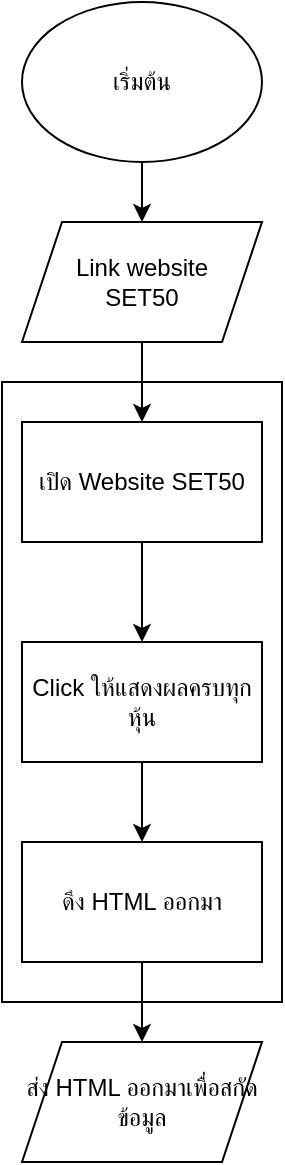 <mxfile version="22.0.1" type="github">
  <diagram name="Page-1" id="z79d51Ybedijs8ZLjOTR">
    <mxGraphModel dx="1002" dy="569" grid="1" gridSize="10" guides="1" tooltips="1" connect="1" arrows="1" fold="1" page="1" pageScale="1" pageWidth="850" pageHeight="1100" math="0" shadow="0">
      <root>
        <mxCell id="0" />
        <mxCell id="1" parent="0" />
        <mxCell id="hEN5tcbq8w8zBthy9bES-16" value="" style="rounded=0;whiteSpace=wrap;html=1;" vertex="1" parent="1">
          <mxGeometry x="10" y="190" width="140" height="310" as="geometry" />
        </mxCell>
        <mxCell id="hEN5tcbq8w8zBthy9bES-3" style="edgeStyle=orthogonalEdgeStyle;rounded=0;orthogonalLoop=1;jettySize=auto;html=1;exitX=0.5;exitY=1;exitDx=0;exitDy=0;" edge="1" parent="1" source="hEN5tcbq8w8zBthy9bES-1" target="hEN5tcbq8w8zBthy9bES-7">
          <mxGeometry relative="1" as="geometry">
            <mxPoint x="80" y="100" as="targetPoint" />
          </mxGeometry>
        </mxCell>
        <mxCell id="hEN5tcbq8w8zBthy9bES-1" value="เริ่มต้น" style="ellipse;whiteSpace=wrap;html=1;" vertex="1" parent="1">
          <mxGeometry x="20" width="120" height="80" as="geometry" />
        </mxCell>
        <mxCell id="hEN5tcbq8w8zBthy9bES-10" value="" style="edgeStyle=orthogonalEdgeStyle;rounded=0;orthogonalLoop=1;jettySize=auto;html=1;" edge="1" parent="1" source="hEN5tcbq8w8zBthy9bES-4" target="hEN5tcbq8w8zBthy9bES-9">
          <mxGeometry relative="1" as="geometry" />
        </mxCell>
        <mxCell id="hEN5tcbq8w8zBthy9bES-4" value="เปิด Website SET50" style="rounded=0;whiteSpace=wrap;html=1;" vertex="1" parent="1">
          <mxGeometry x="20" y="210" width="120" height="60" as="geometry" />
        </mxCell>
        <mxCell id="hEN5tcbq8w8zBthy9bES-8" value="" style="edgeStyle=orthogonalEdgeStyle;rounded=0;orthogonalLoop=1;jettySize=auto;html=1;" edge="1" parent="1" source="hEN5tcbq8w8zBthy9bES-7" target="hEN5tcbq8w8zBthy9bES-4">
          <mxGeometry relative="1" as="geometry" />
        </mxCell>
        <mxCell id="hEN5tcbq8w8zBthy9bES-7" value="Link website &lt;br&gt;SET50" style="shape=parallelogram;perimeter=parallelogramPerimeter;whiteSpace=wrap;html=1;fixedSize=1;" vertex="1" parent="1">
          <mxGeometry x="20" y="110" width="120" height="60" as="geometry" />
        </mxCell>
        <mxCell id="hEN5tcbq8w8zBthy9bES-12" value="" style="edgeStyle=orthogonalEdgeStyle;rounded=0;orthogonalLoop=1;jettySize=auto;html=1;" edge="1" parent="1" source="hEN5tcbq8w8zBthy9bES-9" target="hEN5tcbq8w8zBthy9bES-11">
          <mxGeometry relative="1" as="geometry" />
        </mxCell>
        <mxCell id="hEN5tcbq8w8zBthy9bES-9" value="Click ให้แสดงผลครบทุกหุ้น" style="whiteSpace=wrap;html=1;rounded=0;" vertex="1" parent="1">
          <mxGeometry x="20" y="320" width="120" height="60" as="geometry" />
        </mxCell>
        <mxCell id="hEN5tcbq8w8zBthy9bES-14" value="" style="edgeStyle=orthogonalEdgeStyle;rounded=0;orthogonalLoop=1;jettySize=auto;html=1;" edge="1" parent="1" source="hEN5tcbq8w8zBthy9bES-11" target="hEN5tcbq8w8zBthy9bES-13">
          <mxGeometry relative="1" as="geometry" />
        </mxCell>
        <mxCell id="hEN5tcbq8w8zBthy9bES-11" value="ดึง HTML ออกมา" style="whiteSpace=wrap;html=1;rounded=0;" vertex="1" parent="1">
          <mxGeometry x="20" y="420" width="120" height="60" as="geometry" />
        </mxCell>
        <mxCell id="hEN5tcbq8w8zBthy9bES-13" value="ส่ง HTML ออกมาเพื่อสกัดข้อมูล" style="shape=parallelogram;perimeter=parallelogramPerimeter;whiteSpace=wrap;html=1;fixedSize=1;rounded=0;" vertex="1" parent="1">
          <mxGeometry x="20" y="520" width="120" height="60" as="geometry" />
        </mxCell>
      </root>
    </mxGraphModel>
  </diagram>
</mxfile>
